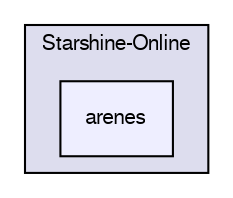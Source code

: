 digraph G {
  bgcolor=transparent;
  compound=true
  node [ fontsize="10", fontname="FreeSans"];
  edge [ labelfontsize="10", labelfontname="FreeSans"];
  subgraph clusterdir_fc4783848e8180fcf200063c2730ed60 {
    graph [ bgcolor="#ddddee", pencolor="black", label="Starshine-Online" fontname="FreeSans", fontsize="10", URL="dir_fc4783848e8180fcf200063c2730ed60.html"]
  dir_c6e2e1b69421b2d6caa860affa76b69e [shape=box, label="arenes", style="filled", fillcolor="#eeeeff", pencolor="black", URL="dir_c6e2e1b69421b2d6caa860affa76b69e.html"];
  }
}
